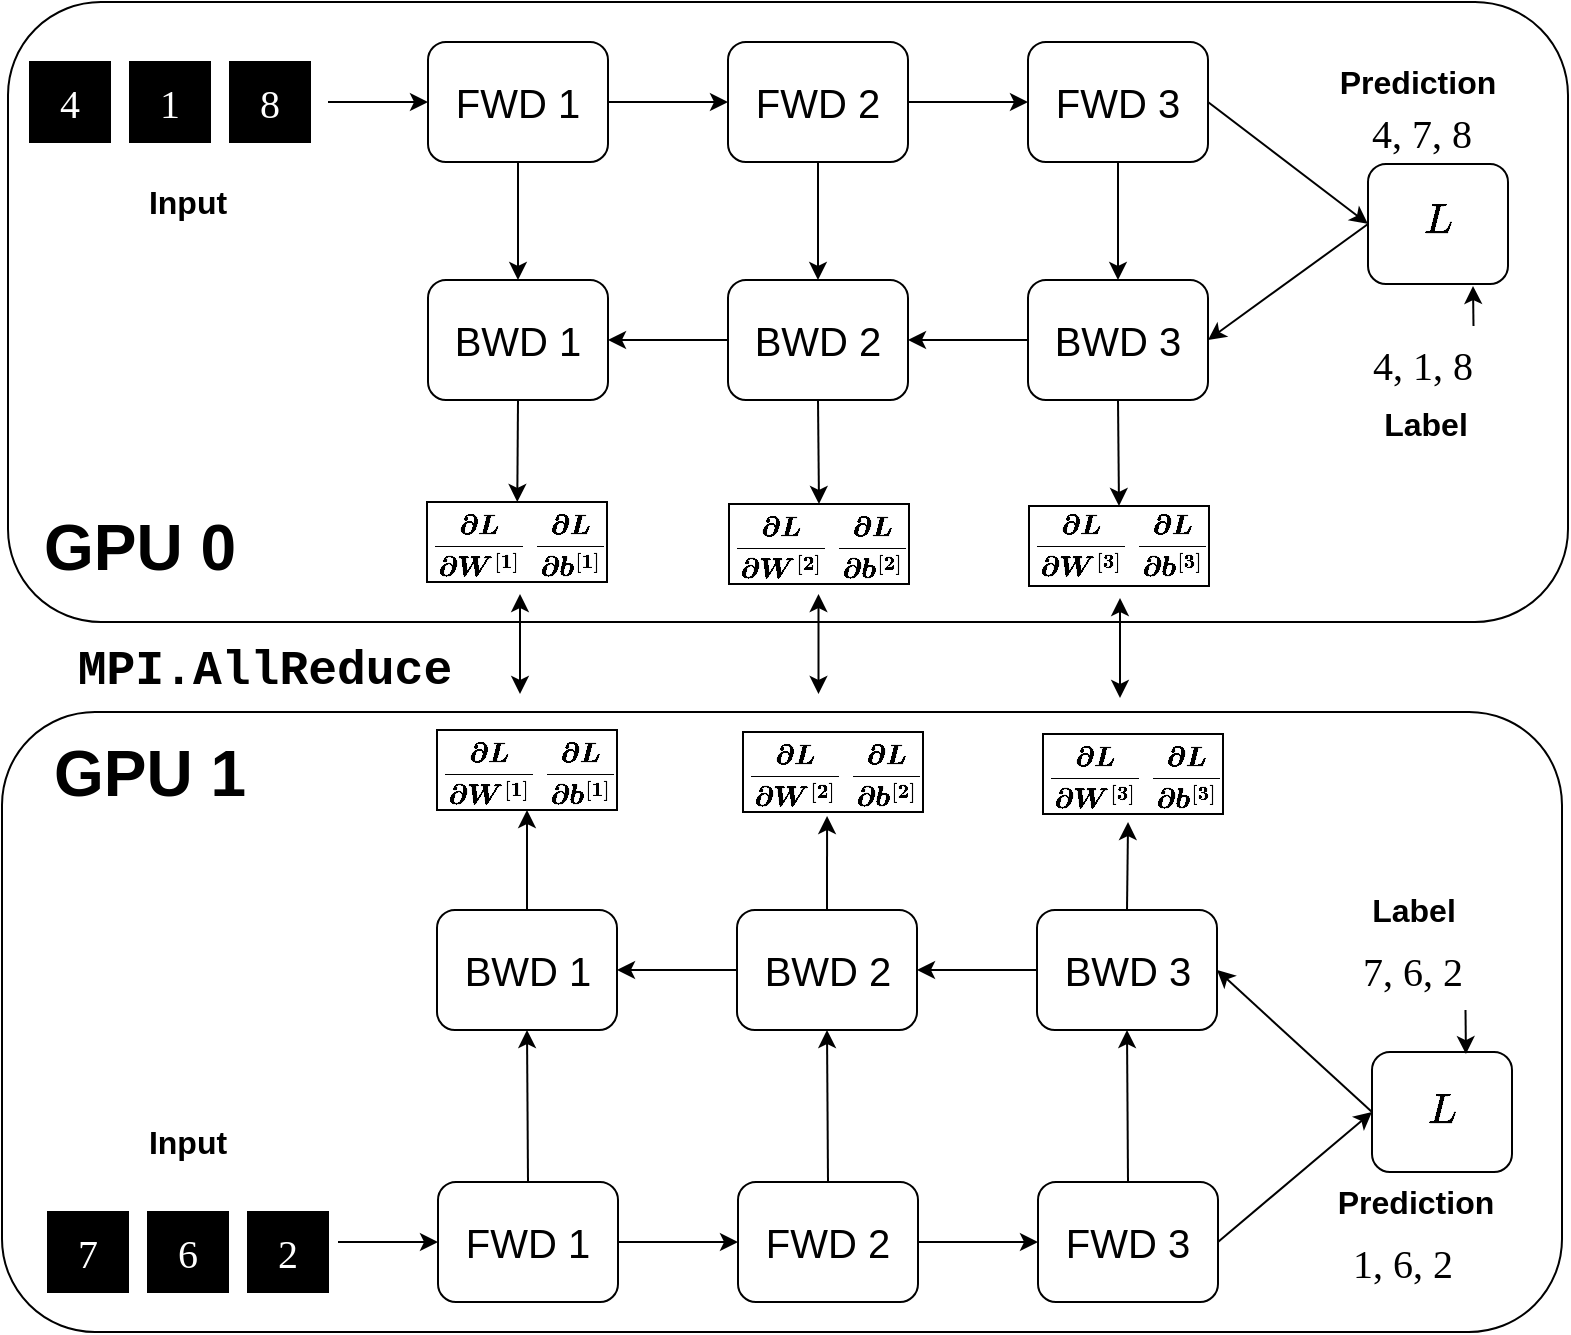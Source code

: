 <mxfile version="26.0.11">
  <diagram name="第 1 页" id="aH6ZTaXwP5k0bfcdlkgT">
    <mxGraphModel dx="1234" dy="411" grid="1" gridSize="10" guides="1" tooltips="1" connect="1" arrows="1" fold="1" page="1" pageScale="1" pageWidth="827" pageHeight="1169" math="1" shadow="0">
      <root>
        <mxCell id="0" />
        <mxCell id="1" parent="0" />
        <mxCell id="OK1sKgkIxB2whGgdd0nA-53" value="" style="rounded=1;whiteSpace=wrap;html=1;fillColor=none;" parent="1" vertex="1">
          <mxGeometry x="130" y="190" width="780" height="310" as="geometry" />
        </mxCell>
        <mxCell id="OK1sKgkIxB2whGgdd0nA-96" value="" style="rounded=1;whiteSpace=wrap;html=1;fillColor=none;" parent="1" vertex="1">
          <mxGeometry x="127" y="545" width="780" height="310" as="geometry" />
        </mxCell>
        <mxCell id="OK1sKgkIxB2whGgdd0nA-46" value="" style="rounded=0;whiteSpace=wrap;html=1;fillColor=none;" parent="1" vertex="1">
          <mxGeometry x="490.5" y="441" width="90" height="40" as="geometry" />
        </mxCell>
        <mxCell id="OK1sKgkIxB2whGgdd0nA-2" style="edgeStyle=orthogonalEdgeStyle;rounded=0;orthogonalLoop=1;jettySize=auto;html=1;exitX=1;exitY=0.5;exitDx=0;exitDy=0;entryX=0;entryY=0.5;entryDx=0;entryDy=0;" parent="1" source="OK1sKgkIxB2whGgdd0nA-4" target="OK1sKgkIxB2whGgdd0nA-7" edge="1">
          <mxGeometry relative="1" as="geometry" />
        </mxCell>
        <mxCell id="OK1sKgkIxB2whGgdd0nA-3" style="edgeStyle=orthogonalEdgeStyle;rounded=0;orthogonalLoop=1;jettySize=auto;html=1;exitX=0.5;exitY=1;exitDx=0;exitDy=0;entryX=0.5;entryY=0;entryDx=0;entryDy=0;" parent="1" source="OK1sKgkIxB2whGgdd0nA-4" target="OK1sKgkIxB2whGgdd0nA-17" edge="1">
          <mxGeometry relative="1" as="geometry" />
        </mxCell>
        <mxCell id="OK1sKgkIxB2whGgdd0nA-4" value="&lt;font style=&quot;font-size: 20px;&quot;&gt;FWD 1&lt;/font&gt;" style="rounded=1;whiteSpace=wrap;html=1;fontFamily=Helvetica;" parent="1" vertex="1">
          <mxGeometry x="340" y="210" width="90" height="60" as="geometry" />
        </mxCell>
        <mxCell id="OK1sKgkIxB2whGgdd0nA-5" style="edgeStyle=orthogonalEdgeStyle;rounded=0;orthogonalLoop=1;jettySize=auto;html=1;exitX=1;exitY=0.5;exitDx=0;exitDy=0;entryX=0;entryY=0.5;entryDx=0;entryDy=0;" parent="1" source="OK1sKgkIxB2whGgdd0nA-7" target="OK1sKgkIxB2whGgdd0nA-9" edge="1">
          <mxGeometry relative="1" as="geometry" />
        </mxCell>
        <mxCell id="OK1sKgkIxB2whGgdd0nA-6" style="edgeStyle=orthogonalEdgeStyle;rounded=0;orthogonalLoop=1;jettySize=auto;html=1;exitX=0.5;exitY=1;exitDx=0;exitDy=0;" parent="1" source="OK1sKgkIxB2whGgdd0nA-7" target="OK1sKgkIxB2whGgdd0nA-15" edge="1">
          <mxGeometry relative="1" as="geometry" />
        </mxCell>
        <mxCell id="OK1sKgkIxB2whGgdd0nA-7" value="&lt;font style=&quot;font-size: 20px;&quot;&gt;FWD 2&lt;/font&gt;" style="rounded=1;whiteSpace=wrap;html=1;fontFamily=Helvetica;" parent="1" vertex="1">
          <mxGeometry x="490" y="210" width="90" height="60" as="geometry" />
        </mxCell>
        <mxCell id="OK1sKgkIxB2whGgdd0nA-8" style="edgeStyle=orthogonalEdgeStyle;rounded=0;orthogonalLoop=1;jettySize=auto;html=1;entryX=0.5;entryY=0;entryDx=0;entryDy=0;" parent="1" source="OK1sKgkIxB2whGgdd0nA-9" target="OK1sKgkIxB2whGgdd0nA-12" edge="1">
          <mxGeometry relative="1" as="geometry" />
        </mxCell>
        <mxCell id="OK1sKgkIxB2whGgdd0nA-9" value="&lt;font style=&quot;font-size: 20px;&quot;&gt;FWD 3&lt;/font&gt;" style="rounded=1;whiteSpace=wrap;html=1;fontFamily=Helvetica;" parent="1" vertex="1">
          <mxGeometry x="640" y="210" width="90" height="60" as="geometry" />
        </mxCell>
        <mxCell id="OK1sKgkIxB2whGgdd0nA-10" style="edgeStyle=orthogonalEdgeStyle;rounded=0;orthogonalLoop=1;jettySize=auto;html=1;exitX=0;exitY=0.5;exitDx=0;exitDy=0;" parent="1" source="OK1sKgkIxB2whGgdd0nA-12" target="OK1sKgkIxB2whGgdd0nA-15" edge="1">
          <mxGeometry relative="1" as="geometry" />
        </mxCell>
        <mxCell id="OK1sKgkIxB2whGgdd0nA-12" value="&lt;font style=&quot;font-size: 20px;&quot;&gt;BWD 3&lt;/font&gt;" style="rounded=1;whiteSpace=wrap;html=1;fontFamily=Helvetica;" parent="1" vertex="1">
          <mxGeometry x="640" y="329" width="90" height="60" as="geometry" />
        </mxCell>
        <mxCell id="OK1sKgkIxB2whGgdd0nA-13" style="edgeStyle=orthogonalEdgeStyle;rounded=0;orthogonalLoop=1;jettySize=auto;html=1;exitX=0;exitY=0.5;exitDx=0;exitDy=0;" parent="1" source="OK1sKgkIxB2whGgdd0nA-15" target="OK1sKgkIxB2whGgdd0nA-17" edge="1">
          <mxGeometry relative="1" as="geometry" />
        </mxCell>
        <mxCell id="OK1sKgkIxB2whGgdd0nA-15" value="&lt;font style=&quot;font-size: 20px;&quot;&gt;BWD 2&lt;/font&gt;" style="rounded=1;whiteSpace=wrap;html=1;fontFamily=Helvetica;" parent="1" vertex="1">
          <mxGeometry x="490" y="329" width="90" height="60" as="geometry" />
        </mxCell>
        <mxCell id="OK1sKgkIxB2whGgdd0nA-17" value="&lt;font style=&quot;font-size: 20px;&quot;&gt;BWD 1&lt;/font&gt;" style="rounded=1;whiteSpace=wrap;html=1;fontFamily=Helvetica;" parent="1" vertex="1">
          <mxGeometry x="340" y="329" width="90" height="60" as="geometry" />
        </mxCell>
        <mxCell id="OK1sKgkIxB2whGgdd0nA-18" style="rounded=0;orthogonalLoop=1;jettySize=auto;html=1;exitX=0;exitY=0.5;exitDx=0;exitDy=0;entryX=1;entryY=0.5;entryDx=0;entryDy=0;" parent="1" source="OK1sKgkIxB2whGgdd0nA-19" target="OK1sKgkIxB2whGgdd0nA-12" edge="1">
          <mxGeometry relative="1" as="geometry" />
        </mxCell>
        <mxCell id="OK1sKgkIxB2whGgdd0nA-19" value="&lt;font style=&quot;font-size: 20px;&quot; face=&quot;Comic Sans MS&quot;&gt;&lt;br&gt;&lt;/font&gt;" style="rounded=1;whiteSpace=wrap;html=1;" parent="1" vertex="1">
          <mxGeometry x="810" y="271" width="70" height="60" as="geometry" />
        </mxCell>
        <mxCell id="OK1sKgkIxB2whGgdd0nA-20" value="" style="endArrow=classic;html=1;rounded=0;entryX=0;entryY=0.5;entryDx=0;entryDy=0;exitX=1;exitY=0.5;exitDx=0;exitDy=0;" parent="1" source="OK1sKgkIxB2whGgdd0nA-9" target="OK1sKgkIxB2whGgdd0nA-19" edge="1">
          <mxGeometry width="50" height="50" relative="1" as="geometry">
            <mxPoint x="720" y="390" as="sourcePoint" />
            <mxPoint x="770" y="340" as="targetPoint" />
          </mxGeometry>
        </mxCell>
        <mxCell id="OK1sKgkIxB2whGgdd0nA-22" value="&lt;font style=&quot;font-size: 20px;&quot; face=&quot;Comic Sans MS&quot;&gt;4, 7, 8&lt;/font&gt;" style="text;html=1;strokeColor=none;fillColor=none;align=center;verticalAlign=middle;whiteSpace=wrap;rounded=0;" parent="1" vertex="1">
          <mxGeometry x="782" y="235" width="110" height="40" as="geometry" />
        </mxCell>
        <mxCell id="OK1sKgkIxB2whGgdd0nA-23" value="&lt;font style=&quot;font-size: 16px;&quot;&gt;&lt;b&gt;&lt;font face=&quot;Helvetica&quot;&gt;Prediction&lt;/font&gt;&lt;/b&gt;&lt;/font&gt;" style="text;html=1;strokeColor=none;fillColor=none;align=center;verticalAlign=middle;whiteSpace=wrap;rounded=0;fontColor=#000000;fontFamily=Lucida Console;" parent="1" vertex="1">
          <mxGeometry x="790" y="220" width="90" height="20" as="geometry" />
        </mxCell>
        <mxCell id="OK1sKgkIxB2whGgdd0nA-24" value="&lt;font style=&quot;font-size: 20px;&quot; face=&quot;Comic Sans MS&quot;&gt;4, 1, 8&lt;/font&gt;" style="text;html=1;strokeColor=none;fillColor=none;align=center;verticalAlign=middle;whiteSpace=wrap;rounded=0;" parent="1" vertex="1">
          <mxGeometry x="785" y="351" width="105" height="40" as="geometry" />
        </mxCell>
        <mxCell id="OK1sKgkIxB2whGgdd0nA-25" value="" style="endArrow=classic;html=1;rounded=0;exitX=0.75;exitY=0;exitDx=0;exitDy=0;entryX=0.75;entryY=1;entryDx=0;entryDy=0;" parent="1" edge="1">
          <mxGeometry width="50" height="50" relative="1" as="geometry">
            <mxPoint x="862.75" y="352" as="sourcePoint" />
            <mxPoint x="862.5" y="332" as="targetPoint" />
          </mxGeometry>
        </mxCell>
        <mxCell id="OK1sKgkIxB2whGgdd0nA-26" value="&lt;b&gt;&lt;font style=&quot;font-size: 16px;&quot;&gt;Label&lt;/font&gt;&lt;/b&gt;" style="text;html=1;strokeColor=none;fillColor=none;align=center;verticalAlign=middle;whiteSpace=wrap;rounded=0;fontColor=#000000;fontFamily=Helvetica;" parent="1" vertex="1">
          <mxGeometry x="799" y="391" width="80" height="20" as="geometry" />
        </mxCell>
        <mxCell id="OK1sKgkIxB2whGgdd0nA-37" value="&lt;b&gt;&lt;font style=&quot;font-size: 16px;&quot; face=&quot;Helvetica&quot;&gt;Input&lt;/font&gt;&lt;/b&gt;" style="text;html=1;strokeColor=none;fillColor=none;align=center;verticalAlign=middle;whiteSpace=wrap;rounded=0;fontColor=#000000;fontFamily=Lucida Console;" parent="1" vertex="1">
          <mxGeometry x="190" y="280" width="60" height="20" as="geometry" />
        </mxCell>
        <mxCell id="OK1sKgkIxB2whGgdd0nA-38" value="" style="endArrow=classic;html=1;rounded=0;entryX=0;entryY=0.5;entryDx=0;entryDy=0;" parent="1" target="OK1sKgkIxB2whGgdd0nA-4" edge="1">
          <mxGeometry width="50" height="50" relative="1" as="geometry">
            <mxPoint x="290" y="240" as="sourcePoint" />
            <mxPoint x="320" y="130" as="targetPoint" />
          </mxGeometry>
        </mxCell>
        <mxCell id="OK1sKgkIxB2whGgdd0nA-41" value="$$\boldsymbol{\frac{\partial L}{\partial W^{[1]}&lt;br&gt;}}$$" style="text;html=1;strokeColor=none;fillColor=none;align=center;verticalAlign=middle;whiteSpace=wrap;rounded=0;" parent="1" vertex="1">
          <mxGeometry x="336" y="446" width="60" height="30" as="geometry" />
        </mxCell>
        <mxCell id="OK1sKgkIxB2whGgdd0nA-42" value="$$\boldsymbol{\frac{\partial L}{\partial b^{[1]}&lt;br&gt;}}$$" style="text;html=1;strokeColor=none;fillColor=none;align=center;verticalAlign=middle;whiteSpace=wrap;rounded=0;" parent="1" vertex="1">
          <mxGeometry x="381" y="446" width="60" height="30" as="geometry" />
        </mxCell>
        <mxCell id="OK1sKgkIxB2whGgdd0nA-43" value="" style="rounded=0;whiteSpace=wrap;html=1;fillColor=none;" parent="1" vertex="1">
          <mxGeometry x="339.5" y="440" width="90" height="40" as="geometry" />
        </mxCell>
        <mxCell id="OK1sKgkIxB2whGgdd0nA-44" value="$$\boldsymbol{\frac{\partial L}{\partial W^{[2]}&lt;br&gt;}}$$" style="text;html=1;strokeColor=none;fillColor=none;align=center;verticalAlign=middle;whiteSpace=wrap;rounded=0;" parent="1" vertex="1">
          <mxGeometry x="487" y="447" width="60" height="30" as="geometry" />
        </mxCell>
        <mxCell id="OK1sKgkIxB2whGgdd0nA-45" value="$$\boldsymbol{\frac{\partial L}{\partial b^{[2]}&lt;br&gt;}}$$" style="text;html=1;strokeColor=none;fillColor=none;align=center;verticalAlign=middle;whiteSpace=wrap;rounded=0;" parent="1" vertex="1">
          <mxGeometry x="532" y="447" width="60" height="30" as="geometry" />
        </mxCell>
        <mxCell id="OK1sKgkIxB2whGgdd0nA-47" value="" style="rounded=0;whiteSpace=wrap;html=1;fillColor=none;" parent="1" vertex="1">
          <mxGeometry x="640.5" y="442" width="90" height="40" as="geometry" />
        </mxCell>
        <mxCell id="OK1sKgkIxB2whGgdd0nA-48" value="$$\boldsymbol{\frac{\partial L}{\partial W^{[3]}&lt;br&gt;}}$$" style="text;html=1;strokeColor=none;fillColor=none;align=center;verticalAlign=middle;whiteSpace=wrap;rounded=0;" parent="1" vertex="1">
          <mxGeometry x="637" y="446" width="60" height="30" as="geometry" />
        </mxCell>
        <mxCell id="OK1sKgkIxB2whGgdd0nA-49" value="$$\boldsymbol{\frac{\partial L}{\partial b^{[3]}&lt;br&gt;}}$$" style="text;html=1;strokeColor=none;fillColor=none;align=center;verticalAlign=middle;whiteSpace=wrap;rounded=0;" parent="1" vertex="1">
          <mxGeometry x="682" y="446" width="60" height="30" as="geometry" />
        </mxCell>
        <mxCell id="OK1sKgkIxB2whGgdd0nA-50" value="" style="endArrow=classic;html=1;rounded=0;exitX=0.5;exitY=1;exitDx=0;exitDy=0;" parent="1" source="OK1sKgkIxB2whGgdd0nA-17" target="OK1sKgkIxB2whGgdd0nA-43" edge="1">
          <mxGeometry width="50" height="50" relative="1" as="geometry">
            <mxPoint x="230" y="480" as="sourcePoint" />
            <mxPoint x="280" y="430" as="targetPoint" />
          </mxGeometry>
        </mxCell>
        <mxCell id="OK1sKgkIxB2whGgdd0nA-51" value="" style="endArrow=classic;html=1;rounded=0;exitX=0.5;exitY=1;exitDx=0;exitDy=0;entryX=0.5;entryY=0;entryDx=0;entryDy=0;" parent="1" source="OK1sKgkIxB2whGgdd0nA-15" target="OK1sKgkIxB2whGgdd0nA-46" edge="1">
          <mxGeometry width="50" height="50" relative="1" as="geometry">
            <mxPoint x="580" y="640" as="sourcePoint" />
            <mxPoint x="630" y="590" as="targetPoint" />
          </mxGeometry>
        </mxCell>
        <mxCell id="OK1sKgkIxB2whGgdd0nA-52" value="" style="endArrow=classic;html=1;rounded=0;exitX=0.5;exitY=1;exitDx=0;exitDy=0;entryX=0.5;entryY=0;entryDx=0;entryDy=0;" parent="1" source="OK1sKgkIxB2whGgdd0nA-12" target="OK1sKgkIxB2whGgdd0nA-47" edge="1">
          <mxGeometry width="50" height="50" relative="1" as="geometry">
            <mxPoint x="710" y="640" as="sourcePoint" />
            <mxPoint x="760" y="590" as="targetPoint" />
          </mxGeometry>
        </mxCell>
        <mxCell id="OK1sKgkIxB2whGgdd0nA-54" value="" style="rounded=0;whiteSpace=wrap;html=1;fillColor=none;" parent="1" vertex="1">
          <mxGeometry x="497.5" y="555" width="90" height="40" as="geometry" />
        </mxCell>
        <mxCell id="OK1sKgkIxB2whGgdd0nA-55" style="edgeStyle=orthogonalEdgeStyle;rounded=0;orthogonalLoop=1;jettySize=auto;html=1;exitX=1;exitY=0.5;exitDx=0;exitDy=0;entryX=0;entryY=0.5;entryDx=0;entryDy=0;" parent="1" source="OK1sKgkIxB2whGgdd0nA-57" target="OK1sKgkIxB2whGgdd0nA-60" edge="1">
          <mxGeometry relative="1" as="geometry" />
        </mxCell>
        <mxCell id="OK1sKgkIxB2whGgdd0nA-57" value="&lt;font style=&quot;font-size: 20px;&quot;&gt;FWD 1&lt;/font&gt;" style="rounded=1;whiteSpace=wrap;html=1;fontFamily=Helvetica;" parent="1" vertex="1">
          <mxGeometry x="345" y="780" width="90" height="60" as="geometry" />
        </mxCell>
        <mxCell id="OK1sKgkIxB2whGgdd0nA-58" style="edgeStyle=orthogonalEdgeStyle;rounded=0;orthogonalLoop=1;jettySize=auto;html=1;exitX=1;exitY=0.5;exitDx=0;exitDy=0;entryX=0;entryY=0.5;entryDx=0;entryDy=0;" parent="1" source="OK1sKgkIxB2whGgdd0nA-60" target="OK1sKgkIxB2whGgdd0nA-62" edge="1">
          <mxGeometry relative="1" as="geometry" />
        </mxCell>
        <mxCell id="OK1sKgkIxB2whGgdd0nA-60" value="&lt;font style=&quot;font-size: 20px;&quot;&gt;FWD 2&lt;/font&gt;" style="rounded=1;whiteSpace=wrap;html=1;fontFamily=Helvetica;" parent="1" vertex="1">
          <mxGeometry x="495" y="780" width="90" height="60" as="geometry" />
        </mxCell>
        <mxCell id="OK1sKgkIxB2whGgdd0nA-62" value="&lt;font style=&quot;font-size: 20px;&quot;&gt;FWD 3&lt;/font&gt;" style="rounded=1;whiteSpace=wrap;html=1;fontFamily=Helvetica;" parent="1" vertex="1">
          <mxGeometry x="645" y="780" width="90" height="60" as="geometry" />
        </mxCell>
        <mxCell id="OK1sKgkIxB2whGgdd0nA-63" style="edgeStyle=orthogonalEdgeStyle;rounded=0;orthogonalLoop=1;jettySize=auto;html=1;exitX=0;exitY=0.5;exitDx=0;exitDy=0;" parent="1" source="OK1sKgkIxB2whGgdd0nA-64" target="OK1sKgkIxB2whGgdd0nA-66" edge="1">
          <mxGeometry relative="1" as="geometry" />
        </mxCell>
        <mxCell id="OK1sKgkIxB2whGgdd0nA-64" value="&lt;font style=&quot;font-size: 20px;&quot;&gt;BWD 3&lt;/font&gt;" style="rounded=1;whiteSpace=wrap;html=1;fontFamily=Helvetica;" parent="1" vertex="1">
          <mxGeometry x="644.5" y="644" width="90" height="60" as="geometry" />
        </mxCell>
        <mxCell id="OK1sKgkIxB2whGgdd0nA-65" style="edgeStyle=orthogonalEdgeStyle;rounded=0;orthogonalLoop=1;jettySize=auto;html=1;exitX=0;exitY=0.5;exitDx=0;exitDy=0;" parent="1" source="OK1sKgkIxB2whGgdd0nA-66" target="OK1sKgkIxB2whGgdd0nA-67" edge="1">
          <mxGeometry relative="1" as="geometry" />
        </mxCell>
        <mxCell id="OK1sKgkIxB2whGgdd0nA-66" value="&lt;font style=&quot;font-size: 20px;&quot;&gt;BWD 2&lt;/font&gt;" style="rounded=1;whiteSpace=wrap;html=1;fontFamily=Helvetica;" parent="1" vertex="1">
          <mxGeometry x="494.5" y="644" width="90" height="60" as="geometry" />
        </mxCell>
        <mxCell id="OK1sKgkIxB2whGgdd0nA-67" value="&lt;font style=&quot;font-size: 20px;&quot;&gt;BWD 1&lt;/font&gt;" style="rounded=1;whiteSpace=wrap;html=1;fontFamily=Helvetica;" parent="1" vertex="1">
          <mxGeometry x="344.5" y="644" width="90" height="60" as="geometry" />
        </mxCell>
        <mxCell id="OK1sKgkIxB2whGgdd0nA-68" style="rounded=0;orthogonalLoop=1;jettySize=auto;html=1;exitX=0;exitY=0.5;exitDx=0;exitDy=0;entryX=1;entryY=0.5;entryDx=0;entryDy=0;" parent="1" source="OK1sKgkIxB2whGgdd0nA-69" target="OK1sKgkIxB2whGgdd0nA-64" edge="1">
          <mxGeometry relative="1" as="geometry">
            <mxPoint x="761.5" y="674" as="targetPoint" />
          </mxGeometry>
        </mxCell>
        <mxCell id="OK1sKgkIxB2whGgdd0nA-69" value="&lt;font style=&quot;font-size: 20px;&quot; face=&quot;Comic Sans MS&quot;&gt;&lt;br&gt;&lt;/font&gt;" style="rounded=1;whiteSpace=wrap;html=1;" parent="1" vertex="1">
          <mxGeometry x="812" y="715" width="70" height="60" as="geometry" />
        </mxCell>
        <mxCell id="OK1sKgkIxB2whGgdd0nA-70" value="" style="endArrow=classic;html=1;rounded=0;entryX=0;entryY=0.5;entryDx=0;entryDy=0;exitX=1;exitY=0.5;exitDx=0;exitDy=0;" parent="1" source="OK1sKgkIxB2whGgdd0nA-62" target="OK1sKgkIxB2whGgdd0nA-69" edge="1">
          <mxGeometry width="50" height="50" relative="1" as="geometry">
            <mxPoint x="762" y="810" as="sourcePoint" />
            <mxPoint x="802" y="910" as="targetPoint" />
          </mxGeometry>
        </mxCell>
        <mxCell id="OK1sKgkIxB2whGgdd0nA-71" value="&lt;font style=&quot;font-size: 20px;&quot; face=&quot;Comic Sans MS&quot;&gt;1, 6, 2&lt;/font&gt;" style="text;html=1;strokeColor=none;fillColor=none;align=center;verticalAlign=middle;whiteSpace=wrap;rounded=0;" parent="1" vertex="1">
          <mxGeometry x="771" y="800" width="113" height="40" as="geometry" />
        </mxCell>
        <mxCell id="OK1sKgkIxB2whGgdd0nA-73" value="&lt;font style=&quot;font-size: 20px;&quot; face=&quot;Comic Sans MS&quot;&gt;7, 6, 2&lt;/font&gt;" style="text;html=1;strokeColor=none;fillColor=none;align=center;verticalAlign=middle;whiteSpace=wrap;rounded=0;" parent="1" vertex="1">
          <mxGeometry x="780" y="654" width="105" height="40" as="geometry" />
        </mxCell>
        <mxCell id="OK1sKgkIxB2whGgdd0nA-74" value="" style="endArrow=classic;html=1;rounded=0;exitX=0.75;exitY=1;exitDx=0;exitDy=0;entryX=0.671;entryY=0.017;entryDx=0;entryDy=0;entryPerimeter=0;" parent="1" source="OK1sKgkIxB2whGgdd0nA-73" target="OK1sKgkIxB2whGgdd0nA-69" edge="1">
          <mxGeometry width="50" height="50" relative="1" as="geometry">
            <mxPoint x="864.75" y="795" as="sourcePoint" />
            <mxPoint x="792" y="745" as="targetPoint" />
          </mxGeometry>
        </mxCell>
        <mxCell id="OK1sKgkIxB2whGgdd0nA-84" value="" style="endArrow=classic;html=1;rounded=0;entryX=0;entryY=0.5;entryDx=0;entryDy=0;" parent="1" target="OK1sKgkIxB2whGgdd0nA-57" edge="1">
          <mxGeometry width="50" height="50" relative="1" as="geometry">
            <mxPoint x="295" y="810" as="sourcePoint" />
            <mxPoint x="325" y="700" as="targetPoint" />
          </mxGeometry>
        </mxCell>
        <mxCell id="OK1sKgkIxB2whGgdd0nA-85" value="$$\boldsymbol{\frac{\partial L}{\partial W^{[1]}&lt;br&gt;}}$$" style="text;html=1;strokeColor=none;fillColor=none;align=center;verticalAlign=middle;whiteSpace=wrap;rounded=0;" parent="1" vertex="1">
          <mxGeometry x="341" y="560" width="60" height="30" as="geometry" />
        </mxCell>
        <mxCell id="OK1sKgkIxB2whGgdd0nA-86" value="$$\boldsymbol{\frac{\partial L}{\partial b^{[1]}&lt;br&gt;}}$$" style="text;html=1;strokeColor=none;fillColor=none;align=center;verticalAlign=middle;whiteSpace=wrap;rounded=0;" parent="1" vertex="1">
          <mxGeometry x="386" y="560" width="60" height="30" as="geometry" />
        </mxCell>
        <mxCell id="OK1sKgkIxB2whGgdd0nA-87" value="" style="rounded=0;whiteSpace=wrap;html=1;fillColor=none;" parent="1" vertex="1">
          <mxGeometry x="344.5" y="554" width="90" height="40" as="geometry" />
        </mxCell>
        <mxCell id="OK1sKgkIxB2whGgdd0nA-88" value="$$\boldsymbol{\frac{\partial L}{\partial W^{[2]}&lt;br&gt;}}$$" style="text;html=1;strokeColor=none;fillColor=none;align=center;verticalAlign=middle;whiteSpace=wrap;rounded=0;" parent="1" vertex="1">
          <mxGeometry x="494" y="561" width="60" height="30" as="geometry" />
        </mxCell>
        <mxCell id="OK1sKgkIxB2whGgdd0nA-89" value="$$\boldsymbol{\frac{\partial L}{\partial b^{[2]}&lt;br&gt;}}$$" style="text;html=1;strokeColor=none;fillColor=none;align=center;verticalAlign=middle;whiteSpace=wrap;rounded=0;" parent="1" vertex="1">
          <mxGeometry x="539" y="561" width="60" height="30" as="geometry" />
        </mxCell>
        <mxCell id="OK1sKgkIxB2whGgdd0nA-90" value="" style="rounded=0;whiteSpace=wrap;html=1;fillColor=none;" parent="1" vertex="1">
          <mxGeometry x="647.5" y="556" width="90" height="40" as="geometry" />
        </mxCell>
        <mxCell id="OK1sKgkIxB2whGgdd0nA-91" value="$$\boldsymbol{\frac{\partial L}{\partial W^{[3]}&lt;br&gt;}}$$" style="text;html=1;strokeColor=none;fillColor=none;align=center;verticalAlign=middle;whiteSpace=wrap;rounded=0;" parent="1" vertex="1">
          <mxGeometry x="644" y="562" width="60" height="30" as="geometry" />
        </mxCell>
        <mxCell id="OK1sKgkIxB2whGgdd0nA-92" value="$$\boldsymbol{\frac{\partial L}{\partial b^{[3]}&lt;br&gt;}}$$" style="text;html=1;strokeColor=none;fillColor=none;align=center;verticalAlign=middle;whiteSpace=wrap;rounded=0;" parent="1" vertex="1">
          <mxGeometry x="689" y="562" width="60" height="30" as="geometry" />
        </mxCell>
        <mxCell id="OK1sKgkIxB2whGgdd0nA-102" value="" style="group" parent="1" vertex="1" connectable="0">
          <mxGeometry x="150" y="745" width="140" height="90" as="geometry" />
        </mxCell>
        <mxCell id="OK1sKgkIxB2whGgdd0nA-103" value="7" style="rounded=0;whiteSpace=wrap;html=1;fontSize=20;fontFamily=Comic Sans MS;fillColor=#000000;fontColor=#ffffff;" parent="OK1sKgkIxB2whGgdd0nA-102" vertex="1">
          <mxGeometry y="50" width="40" height="40" as="geometry" />
        </mxCell>
        <mxCell id="OK1sKgkIxB2whGgdd0nA-104" value="6" style="rounded=0;whiteSpace=wrap;html=1;fontSize=20;fontFamily=Comic Sans MS;fillColor=#000000;fontColor=#ffffff;" parent="OK1sKgkIxB2whGgdd0nA-102" vertex="1">
          <mxGeometry x="50" y="50" width="40" height="40" as="geometry" />
        </mxCell>
        <mxCell id="OK1sKgkIxB2whGgdd0nA-105" value="2" style="rounded=0;whiteSpace=wrap;html=1;fontSize=20;fontFamily=Comic Sans MS;fillColor=#000000;fontColor=#ffffff;" parent="OK1sKgkIxB2whGgdd0nA-102" vertex="1">
          <mxGeometry x="100" y="50" width="40" height="40" as="geometry" />
        </mxCell>
        <mxCell id="VrmCHwrFICgrSPbobZky-1" value="&lt;b&gt;&lt;font style=&quot;font-size: 16px;&quot; face=&quot;Helvetica&quot;&gt;Input&lt;/font&gt;&lt;/b&gt;" style="text;html=1;strokeColor=none;fillColor=none;align=center;verticalAlign=middle;whiteSpace=wrap;rounded=0;fontColor=#000000;fontFamily=Lucida Console;" vertex="1" parent="OK1sKgkIxB2whGgdd0nA-102">
          <mxGeometry x="40" y="5" width="60" height="20" as="geometry" />
        </mxCell>
        <mxCell id="OK1sKgkIxB2whGgdd0nA-107" value="4" style="rounded=0;whiteSpace=wrap;html=1;fontSize=20;fontFamily=Comic Sans MS;fillColor=#000000;fontColor=#ffffff;" parent="1" vertex="1">
          <mxGeometry x="141" y="220" width="40" height="40" as="geometry" />
        </mxCell>
        <mxCell id="OK1sKgkIxB2whGgdd0nA-108" value="1" style="rounded=0;whiteSpace=wrap;html=1;fontSize=20;fontFamily=Comic Sans MS;fillColor=#000000;fontColor=#ffffff;" parent="1" vertex="1">
          <mxGeometry x="191" y="220" width="40" height="40" as="geometry" />
        </mxCell>
        <mxCell id="OK1sKgkIxB2whGgdd0nA-109" value="8" style="rounded=0;whiteSpace=wrap;html=1;fontSize=20;fontFamily=Comic Sans MS;fillColor=#000000;fontColor=#ffffff;" parent="1" vertex="1">
          <mxGeometry x="241" y="220" width="40" height="40" as="geometry" />
        </mxCell>
        <mxCell id="OK1sKgkIxB2whGgdd0nA-118" style="edgeStyle=orthogonalEdgeStyle;rounded=0;orthogonalLoop=1;jettySize=auto;html=1;exitX=0.5;exitY=1;exitDx=0;exitDy=0;" parent="1" source="OK1sKgkIxB2whGgdd0nA-26" target="OK1sKgkIxB2whGgdd0nA-26" edge="1">
          <mxGeometry relative="1" as="geometry" />
        </mxCell>
        <mxCell id="OK1sKgkIxB2whGgdd0nA-119" value="$$L$$" style="text;html=1;strokeColor=none;fillColor=none;align=center;verticalAlign=middle;whiteSpace=wrap;rounded=0;fontSize=18;" parent="1" vertex="1">
          <mxGeometry x="824" y="285" width="43" height="30" as="geometry" />
        </mxCell>
        <mxCell id="OK1sKgkIxB2whGgdd0nA-120" value="$$L$$" style="text;html=1;strokeColor=none;fillColor=none;align=center;verticalAlign=middle;whiteSpace=wrap;rounded=0;fontSize=18;" parent="1" vertex="1">
          <mxGeometry x="825.5" y="730" width="43" height="30" as="geometry" />
        </mxCell>
        <mxCell id="OK1sKgkIxB2whGgdd0nA-121" value="&lt;font style=&quot;font-size: 32px;&quot;&gt;GPU 0&lt;/font&gt;" style="text;html=1;strokeColor=none;fillColor=none;align=center;verticalAlign=middle;whiteSpace=wrap;rounded=0;fontStyle=1" parent="1" vertex="1">
          <mxGeometry x="136" y="448" width="120" height="30" as="geometry" />
        </mxCell>
        <mxCell id="OK1sKgkIxB2whGgdd0nA-122" value="&lt;font style=&quot;font-size: 32px;&quot;&gt;GPU 1&lt;/font&gt;" style="text;html=1;strokeColor=none;fillColor=none;align=center;verticalAlign=middle;whiteSpace=wrap;rounded=0;fontStyle=1" parent="1" vertex="1">
          <mxGeometry x="141" y="561" width="120" height="30" as="geometry" />
        </mxCell>
        <mxCell id="xT6SQZ7aZT8mWixclbQq-1" value="" style="endArrow=classic;html=1;rounded=0;exitX=0.5;exitY=0;exitDx=0;exitDy=0;entryX=0.5;entryY=1;entryDx=0;entryDy=0;" parent="1" source="OK1sKgkIxB2whGgdd0nA-57" target="OK1sKgkIxB2whGgdd0nA-67" edge="1">
          <mxGeometry width="50" height="50" relative="1" as="geometry">
            <mxPoint x="220" y="755" as="sourcePoint" />
            <mxPoint x="270" y="705" as="targetPoint" />
          </mxGeometry>
        </mxCell>
        <mxCell id="xT6SQZ7aZT8mWixclbQq-2" value="" style="endArrow=classic;html=1;rounded=0;exitX=0.5;exitY=0;exitDx=0;exitDy=0;entryX=0.5;entryY=1;entryDx=0;entryDy=0;" parent="1" source="OK1sKgkIxB2whGgdd0nA-60" target="OK1sKgkIxB2whGgdd0nA-66" edge="1">
          <mxGeometry width="50" height="50" relative="1" as="geometry">
            <mxPoint x="400" y="790" as="sourcePoint" />
            <mxPoint x="400" y="714" as="targetPoint" />
          </mxGeometry>
        </mxCell>
        <mxCell id="xT6SQZ7aZT8mWixclbQq-3" value="" style="endArrow=classic;html=1;rounded=0;exitX=0.5;exitY=0;exitDx=0;exitDy=0;entryX=0.5;entryY=1;entryDx=0;entryDy=0;" parent="1" source="OK1sKgkIxB2whGgdd0nA-62" target="OK1sKgkIxB2whGgdd0nA-64" edge="1">
          <mxGeometry width="50" height="50" relative="1" as="geometry">
            <mxPoint x="550" y="790" as="sourcePoint" />
            <mxPoint x="550" y="714" as="targetPoint" />
          </mxGeometry>
        </mxCell>
        <mxCell id="xT6SQZ7aZT8mWixclbQq-6" value="" style="endArrow=classic;startArrow=classic;html=1;rounded=0;" parent="1" edge="1">
          <mxGeometry width="50" height="50" relative="1" as="geometry">
            <mxPoint x="686" y="538" as="sourcePoint" />
            <mxPoint x="686" y="488" as="targetPoint" />
          </mxGeometry>
        </mxCell>
        <mxCell id="xT6SQZ7aZT8mWixclbQq-7" value="" style="endArrow=classic;html=1;rounded=0;exitX=0.5;exitY=0;exitDx=0;exitDy=0;entryX=0.5;entryY=1;entryDx=0;entryDy=0;" parent="1" source="OK1sKgkIxB2whGgdd0nA-67" target="OK1sKgkIxB2whGgdd0nA-87" edge="1">
          <mxGeometry width="50" height="50" relative="1" as="geometry">
            <mxPoint x="210" y="720" as="sourcePoint" />
            <mxPoint x="260" y="670" as="targetPoint" />
          </mxGeometry>
        </mxCell>
        <mxCell id="xT6SQZ7aZT8mWixclbQq-8" value="" style="endArrow=classic;html=1;rounded=0;exitX=0.5;exitY=0;exitDx=0;exitDy=0;entryX=0.467;entryY=1.05;entryDx=0;entryDy=0;entryPerimeter=0;" parent="1" source="OK1sKgkIxB2whGgdd0nA-66" target="OK1sKgkIxB2whGgdd0nA-54" edge="1">
          <mxGeometry width="50" height="50" relative="1" as="geometry">
            <mxPoint x="580" y="660" as="sourcePoint" />
            <mxPoint x="540" y="600" as="targetPoint" />
          </mxGeometry>
        </mxCell>
        <mxCell id="xT6SQZ7aZT8mWixclbQq-9" value="" style="endArrow=classic;html=1;rounded=0;exitX=0.5;exitY=0;exitDx=0;exitDy=0;entryX=0.767;entryY=1.267;entryDx=0;entryDy=0;entryPerimeter=0;" parent="1" source="OK1sKgkIxB2whGgdd0nA-64" target="OK1sKgkIxB2whGgdd0nA-91" edge="1">
          <mxGeometry width="50" height="50" relative="1" as="geometry">
            <mxPoint x="740" y="660" as="sourcePoint" />
            <mxPoint x="790" y="610" as="targetPoint" />
          </mxGeometry>
        </mxCell>
        <mxCell id="xT6SQZ7aZT8mWixclbQq-10" value="" style="endArrow=classic;startArrow=classic;html=1;rounded=0;" parent="1" edge="1">
          <mxGeometry width="50" height="50" relative="1" as="geometry">
            <mxPoint x="535.25" y="536" as="sourcePoint" />
            <mxPoint x="535.25" y="486" as="targetPoint" />
          </mxGeometry>
        </mxCell>
        <mxCell id="xT6SQZ7aZT8mWixclbQq-11" value="" style="endArrow=classic;startArrow=classic;html=1;rounded=0;" parent="1" edge="1">
          <mxGeometry width="50" height="50" relative="1" as="geometry">
            <mxPoint x="386" y="536" as="sourcePoint" />
            <mxPoint x="386" y="486" as="targetPoint" />
          </mxGeometry>
        </mxCell>
        <mxCell id="xT6SQZ7aZT8mWixclbQq-12" value="&lt;font style=&quot;font-size: 24px;&quot; face=&quot;Courier New&quot;&gt;&lt;b&gt;MPI.AllReduce&lt;/b&gt;&lt;/font&gt;" style="text;html=1;strokeColor=none;fillColor=none;align=center;verticalAlign=middle;whiteSpace=wrap;rounded=0;" parent="1" vertex="1">
          <mxGeometry x="150" y="510" width="217" height="30" as="geometry" />
        </mxCell>
        <mxCell id="VrmCHwrFICgrSPbobZky-2" value="&lt;font style=&quot;font-size: 16px;&quot;&gt;&lt;b&gt;&lt;font face=&quot;Helvetica&quot;&gt;Prediction&lt;/font&gt;&lt;/b&gt;&lt;/font&gt;" style="text;html=1;strokeColor=none;fillColor=none;align=center;verticalAlign=middle;whiteSpace=wrap;rounded=0;fontColor=#000000;fontFamily=Lucida Console;" vertex="1" parent="1">
          <mxGeometry x="789" y="780" width="90" height="20" as="geometry" />
        </mxCell>
        <mxCell id="VrmCHwrFICgrSPbobZky-4" value="&lt;b&gt;&lt;font style=&quot;font-size: 16px;&quot;&gt;Label&lt;/font&gt;&lt;/b&gt;" style="text;html=1;strokeColor=none;fillColor=none;align=center;verticalAlign=middle;whiteSpace=wrap;rounded=0;fontColor=#000000;fontFamily=Helvetica;" vertex="1" parent="1">
          <mxGeometry x="792.5" y="634" width="80" height="20" as="geometry" />
        </mxCell>
      </root>
    </mxGraphModel>
  </diagram>
</mxfile>
